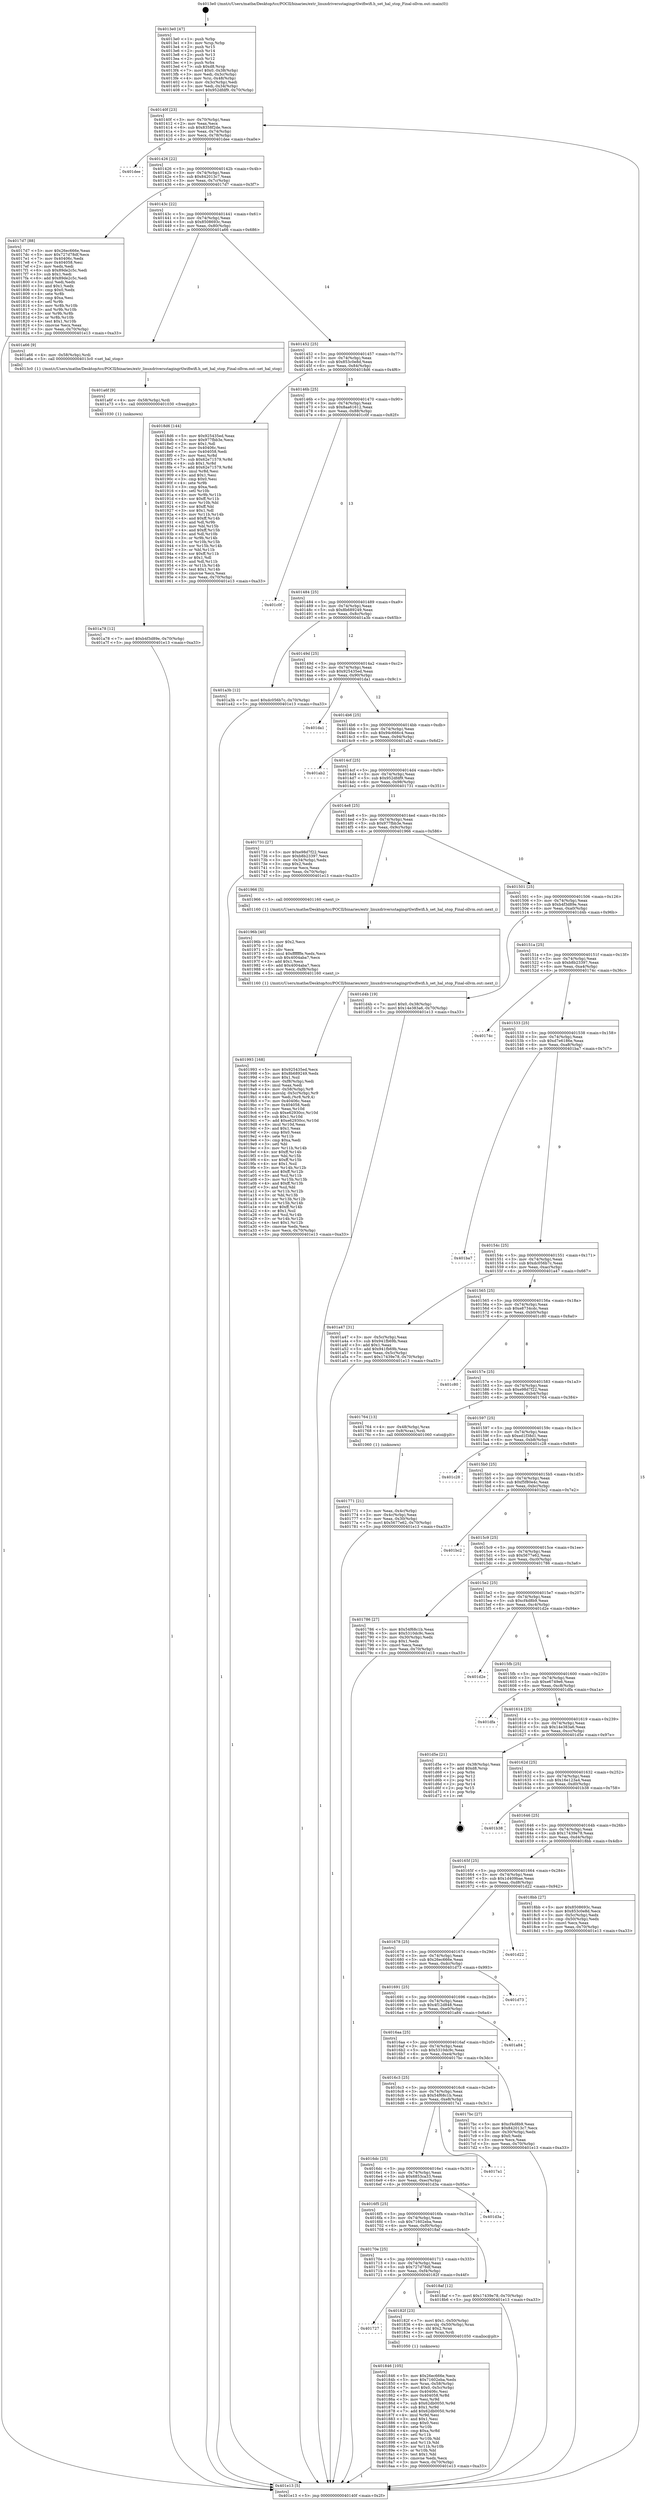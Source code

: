 digraph "0x4013e0" {
  label = "0x4013e0 (/mnt/c/Users/mathe/Desktop/tcc/POCII/binaries/extr_linuxdriversstagingrtlwifiwifi.h_set_hal_stop_Final-ollvm.out::main(0))"
  labelloc = "t"
  node[shape=record]

  Entry [label="",width=0.3,height=0.3,shape=circle,fillcolor=black,style=filled]
  "0x40140f" [label="{
     0x40140f [23]\l
     | [instrs]\l
     &nbsp;&nbsp;0x40140f \<+3\>: mov -0x70(%rbp),%eax\l
     &nbsp;&nbsp;0x401412 \<+2\>: mov %eax,%ecx\l
     &nbsp;&nbsp;0x401414 \<+6\>: sub $0x8358f2de,%ecx\l
     &nbsp;&nbsp;0x40141a \<+3\>: mov %eax,-0x74(%rbp)\l
     &nbsp;&nbsp;0x40141d \<+3\>: mov %ecx,-0x78(%rbp)\l
     &nbsp;&nbsp;0x401420 \<+6\>: je 0000000000401dee \<main+0xa0e\>\l
  }"]
  "0x401dee" [label="{
     0x401dee\l
  }", style=dashed]
  "0x401426" [label="{
     0x401426 [22]\l
     | [instrs]\l
     &nbsp;&nbsp;0x401426 \<+5\>: jmp 000000000040142b \<main+0x4b\>\l
     &nbsp;&nbsp;0x40142b \<+3\>: mov -0x74(%rbp),%eax\l
     &nbsp;&nbsp;0x40142e \<+5\>: sub $0x842013c7,%eax\l
     &nbsp;&nbsp;0x401433 \<+3\>: mov %eax,-0x7c(%rbp)\l
     &nbsp;&nbsp;0x401436 \<+6\>: je 00000000004017d7 \<main+0x3f7\>\l
  }"]
  Exit [label="",width=0.3,height=0.3,shape=circle,fillcolor=black,style=filled,peripheries=2]
  "0x4017d7" [label="{
     0x4017d7 [88]\l
     | [instrs]\l
     &nbsp;&nbsp;0x4017d7 \<+5\>: mov $0x26ec666e,%eax\l
     &nbsp;&nbsp;0x4017dc \<+5\>: mov $0x727d78df,%ecx\l
     &nbsp;&nbsp;0x4017e1 \<+7\>: mov 0x40406c,%edx\l
     &nbsp;&nbsp;0x4017e8 \<+7\>: mov 0x404058,%esi\l
     &nbsp;&nbsp;0x4017ef \<+2\>: mov %edx,%edi\l
     &nbsp;&nbsp;0x4017f1 \<+6\>: sub $0x89de2c5c,%edi\l
     &nbsp;&nbsp;0x4017f7 \<+3\>: sub $0x1,%edi\l
     &nbsp;&nbsp;0x4017fa \<+6\>: add $0x89de2c5c,%edi\l
     &nbsp;&nbsp;0x401800 \<+3\>: imul %edi,%edx\l
     &nbsp;&nbsp;0x401803 \<+3\>: and $0x1,%edx\l
     &nbsp;&nbsp;0x401806 \<+3\>: cmp $0x0,%edx\l
     &nbsp;&nbsp;0x401809 \<+4\>: sete %r8b\l
     &nbsp;&nbsp;0x40180d \<+3\>: cmp $0xa,%esi\l
     &nbsp;&nbsp;0x401810 \<+4\>: setl %r9b\l
     &nbsp;&nbsp;0x401814 \<+3\>: mov %r8b,%r10b\l
     &nbsp;&nbsp;0x401817 \<+3\>: and %r9b,%r10b\l
     &nbsp;&nbsp;0x40181a \<+3\>: xor %r9b,%r8b\l
     &nbsp;&nbsp;0x40181d \<+3\>: or %r8b,%r10b\l
     &nbsp;&nbsp;0x401820 \<+4\>: test $0x1,%r10b\l
     &nbsp;&nbsp;0x401824 \<+3\>: cmovne %ecx,%eax\l
     &nbsp;&nbsp;0x401827 \<+3\>: mov %eax,-0x70(%rbp)\l
     &nbsp;&nbsp;0x40182a \<+5\>: jmp 0000000000401e13 \<main+0xa33\>\l
  }"]
  "0x40143c" [label="{
     0x40143c [22]\l
     | [instrs]\l
     &nbsp;&nbsp;0x40143c \<+5\>: jmp 0000000000401441 \<main+0x61\>\l
     &nbsp;&nbsp;0x401441 \<+3\>: mov -0x74(%rbp),%eax\l
     &nbsp;&nbsp;0x401444 \<+5\>: sub $0x8508693c,%eax\l
     &nbsp;&nbsp;0x401449 \<+3\>: mov %eax,-0x80(%rbp)\l
     &nbsp;&nbsp;0x40144c \<+6\>: je 0000000000401a66 \<main+0x686\>\l
  }"]
  "0x401a78" [label="{
     0x401a78 [12]\l
     | [instrs]\l
     &nbsp;&nbsp;0x401a78 \<+7\>: movl $0xb4f3d89e,-0x70(%rbp)\l
     &nbsp;&nbsp;0x401a7f \<+5\>: jmp 0000000000401e13 \<main+0xa33\>\l
  }"]
  "0x401a66" [label="{
     0x401a66 [9]\l
     | [instrs]\l
     &nbsp;&nbsp;0x401a66 \<+4\>: mov -0x58(%rbp),%rdi\l
     &nbsp;&nbsp;0x401a6a \<+5\>: call 00000000004013c0 \<set_hal_stop\>\l
     | [calls]\l
     &nbsp;&nbsp;0x4013c0 \{1\} (/mnt/c/Users/mathe/Desktop/tcc/POCII/binaries/extr_linuxdriversstagingrtlwifiwifi.h_set_hal_stop_Final-ollvm.out::set_hal_stop)\l
  }"]
  "0x401452" [label="{
     0x401452 [25]\l
     | [instrs]\l
     &nbsp;&nbsp;0x401452 \<+5\>: jmp 0000000000401457 \<main+0x77\>\l
     &nbsp;&nbsp;0x401457 \<+3\>: mov -0x74(%rbp),%eax\l
     &nbsp;&nbsp;0x40145a \<+5\>: sub $0x853c0e8d,%eax\l
     &nbsp;&nbsp;0x40145f \<+6\>: mov %eax,-0x84(%rbp)\l
     &nbsp;&nbsp;0x401465 \<+6\>: je 00000000004018d6 \<main+0x4f6\>\l
  }"]
  "0x401a6f" [label="{
     0x401a6f [9]\l
     | [instrs]\l
     &nbsp;&nbsp;0x401a6f \<+4\>: mov -0x58(%rbp),%rdi\l
     &nbsp;&nbsp;0x401a73 \<+5\>: call 0000000000401030 \<free@plt\>\l
     | [calls]\l
     &nbsp;&nbsp;0x401030 \{1\} (unknown)\l
  }"]
  "0x4018d6" [label="{
     0x4018d6 [144]\l
     | [instrs]\l
     &nbsp;&nbsp;0x4018d6 \<+5\>: mov $0x925435ed,%eax\l
     &nbsp;&nbsp;0x4018db \<+5\>: mov $0x977fbb3e,%ecx\l
     &nbsp;&nbsp;0x4018e0 \<+2\>: mov $0x1,%dl\l
     &nbsp;&nbsp;0x4018e2 \<+7\>: mov 0x40406c,%esi\l
     &nbsp;&nbsp;0x4018e9 \<+7\>: mov 0x404058,%edi\l
     &nbsp;&nbsp;0x4018f0 \<+3\>: mov %esi,%r8d\l
     &nbsp;&nbsp;0x4018f3 \<+7\>: sub $0x62e71579,%r8d\l
     &nbsp;&nbsp;0x4018fa \<+4\>: sub $0x1,%r8d\l
     &nbsp;&nbsp;0x4018fe \<+7\>: add $0x62e71579,%r8d\l
     &nbsp;&nbsp;0x401905 \<+4\>: imul %r8d,%esi\l
     &nbsp;&nbsp;0x401909 \<+3\>: and $0x1,%esi\l
     &nbsp;&nbsp;0x40190c \<+3\>: cmp $0x0,%esi\l
     &nbsp;&nbsp;0x40190f \<+4\>: sete %r9b\l
     &nbsp;&nbsp;0x401913 \<+3\>: cmp $0xa,%edi\l
     &nbsp;&nbsp;0x401916 \<+4\>: setl %r10b\l
     &nbsp;&nbsp;0x40191a \<+3\>: mov %r9b,%r11b\l
     &nbsp;&nbsp;0x40191d \<+4\>: xor $0xff,%r11b\l
     &nbsp;&nbsp;0x401921 \<+3\>: mov %r10b,%bl\l
     &nbsp;&nbsp;0x401924 \<+3\>: xor $0xff,%bl\l
     &nbsp;&nbsp;0x401927 \<+3\>: xor $0x1,%dl\l
     &nbsp;&nbsp;0x40192a \<+3\>: mov %r11b,%r14b\l
     &nbsp;&nbsp;0x40192d \<+4\>: and $0xff,%r14b\l
     &nbsp;&nbsp;0x401931 \<+3\>: and %dl,%r9b\l
     &nbsp;&nbsp;0x401934 \<+3\>: mov %bl,%r15b\l
     &nbsp;&nbsp;0x401937 \<+4\>: and $0xff,%r15b\l
     &nbsp;&nbsp;0x40193b \<+3\>: and %dl,%r10b\l
     &nbsp;&nbsp;0x40193e \<+3\>: or %r9b,%r14b\l
     &nbsp;&nbsp;0x401941 \<+3\>: or %r10b,%r15b\l
     &nbsp;&nbsp;0x401944 \<+3\>: xor %r15b,%r14b\l
     &nbsp;&nbsp;0x401947 \<+3\>: or %bl,%r11b\l
     &nbsp;&nbsp;0x40194a \<+4\>: xor $0xff,%r11b\l
     &nbsp;&nbsp;0x40194e \<+3\>: or $0x1,%dl\l
     &nbsp;&nbsp;0x401951 \<+3\>: and %dl,%r11b\l
     &nbsp;&nbsp;0x401954 \<+3\>: or %r11b,%r14b\l
     &nbsp;&nbsp;0x401957 \<+4\>: test $0x1,%r14b\l
     &nbsp;&nbsp;0x40195b \<+3\>: cmovne %ecx,%eax\l
     &nbsp;&nbsp;0x40195e \<+3\>: mov %eax,-0x70(%rbp)\l
     &nbsp;&nbsp;0x401961 \<+5\>: jmp 0000000000401e13 \<main+0xa33\>\l
  }"]
  "0x40146b" [label="{
     0x40146b [25]\l
     | [instrs]\l
     &nbsp;&nbsp;0x40146b \<+5\>: jmp 0000000000401470 \<main+0x90\>\l
     &nbsp;&nbsp;0x401470 \<+3\>: mov -0x74(%rbp),%eax\l
     &nbsp;&nbsp;0x401473 \<+5\>: sub $0x8aa61612,%eax\l
     &nbsp;&nbsp;0x401478 \<+6\>: mov %eax,-0x88(%rbp)\l
     &nbsp;&nbsp;0x40147e \<+6\>: je 0000000000401c0f \<main+0x82f\>\l
  }"]
  "0x401993" [label="{
     0x401993 [168]\l
     | [instrs]\l
     &nbsp;&nbsp;0x401993 \<+5\>: mov $0x925435ed,%ecx\l
     &nbsp;&nbsp;0x401998 \<+5\>: mov $0x8b689249,%edx\l
     &nbsp;&nbsp;0x40199d \<+3\>: mov $0x1,%sil\l
     &nbsp;&nbsp;0x4019a0 \<+6\>: mov -0xf8(%rbp),%edi\l
     &nbsp;&nbsp;0x4019a6 \<+3\>: imul %eax,%edi\l
     &nbsp;&nbsp;0x4019a9 \<+4\>: mov -0x58(%rbp),%r8\l
     &nbsp;&nbsp;0x4019ad \<+4\>: movslq -0x5c(%rbp),%r9\l
     &nbsp;&nbsp;0x4019b1 \<+4\>: mov %edi,(%r8,%r9,4)\l
     &nbsp;&nbsp;0x4019b5 \<+7\>: mov 0x40406c,%eax\l
     &nbsp;&nbsp;0x4019bc \<+7\>: mov 0x404058,%edi\l
     &nbsp;&nbsp;0x4019c3 \<+3\>: mov %eax,%r10d\l
     &nbsp;&nbsp;0x4019c6 \<+7\>: sub $0xe62930cc,%r10d\l
     &nbsp;&nbsp;0x4019cd \<+4\>: sub $0x1,%r10d\l
     &nbsp;&nbsp;0x4019d1 \<+7\>: add $0xe62930cc,%r10d\l
     &nbsp;&nbsp;0x4019d8 \<+4\>: imul %r10d,%eax\l
     &nbsp;&nbsp;0x4019dc \<+3\>: and $0x1,%eax\l
     &nbsp;&nbsp;0x4019df \<+3\>: cmp $0x0,%eax\l
     &nbsp;&nbsp;0x4019e2 \<+4\>: sete %r11b\l
     &nbsp;&nbsp;0x4019e6 \<+3\>: cmp $0xa,%edi\l
     &nbsp;&nbsp;0x4019e9 \<+3\>: setl %bl\l
     &nbsp;&nbsp;0x4019ec \<+3\>: mov %r11b,%r14b\l
     &nbsp;&nbsp;0x4019ef \<+4\>: xor $0xff,%r14b\l
     &nbsp;&nbsp;0x4019f3 \<+3\>: mov %bl,%r15b\l
     &nbsp;&nbsp;0x4019f6 \<+4\>: xor $0xff,%r15b\l
     &nbsp;&nbsp;0x4019fa \<+4\>: xor $0x1,%sil\l
     &nbsp;&nbsp;0x4019fe \<+3\>: mov %r14b,%r12b\l
     &nbsp;&nbsp;0x401a01 \<+4\>: and $0xff,%r12b\l
     &nbsp;&nbsp;0x401a05 \<+3\>: and %sil,%r11b\l
     &nbsp;&nbsp;0x401a08 \<+3\>: mov %r15b,%r13b\l
     &nbsp;&nbsp;0x401a0b \<+4\>: and $0xff,%r13b\l
     &nbsp;&nbsp;0x401a0f \<+3\>: and %sil,%bl\l
     &nbsp;&nbsp;0x401a12 \<+3\>: or %r11b,%r12b\l
     &nbsp;&nbsp;0x401a15 \<+3\>: or %bl,%r13b\l
     &nbsp;&nbsp;0x401a18 \<+3\>: xor %r13b,%r12b\l
     &nbsp;&nbsp;0x401a1b \<+3\>: or %r15b,%r14b\l
     &nbsp;&nbsp;0x401a1e \<+4\>: xor $0xff,%r14b\l
     &nbsp;&nbsp;0x401a22 \<+4\>: or $0x1,%sil\l
     &nbsp;&nbsp;0x401a26 \<+3\>: and %sil,%r14b\l
     &nbsp;&nbsp;0x401a29 \<+3\>: or %r14b,%r12b\l
     &nbsp;&nbsp;0x401a2c \<+4\>: test $0x1,%r12b\l
     &nbsp;&nbsp;0x401a30 \<+3\>: cmovne %edx,%ecx\l
     &nbsp;&nbsp;0x401a33 \<+3\>: mov %ecx,-0x70(%rbp)\l
     &nbsp;&nbsp;0x401a36 \<+5\>: jmp 0000000000401e13 \<main+0xa33\>\l
  }"]
  "0x401c0f" [label="{
     0x401c0f\l
  }", style=dashed]
  "0x401484" [label="{
     0x401484 [25]\l
     | [instrs]\l
     &nbsp;&nbsp;0x401484 \<+5\>: jmp 0000000000401489 \<main+0xa9\>\l
     &nbsp;&nbsp;0x401489 \<+3\>: mov -0x74(%rbp),%eax\l
     &nbsp;&nbsp;0x40148c \<+5\>: sub $0x8b689249,%eax\l
     &nbsp;&nbsp;0x401491 \<+6\>: mov %eax,-0x8c(%rbp)\l
     &nbsp;&nbsp;0x401497 \<+6\>: je 0000000000401a3b \<main+0x65b\>\l
  }"]
  "0x40196b" [label="{
     0x40196b [40]\l
     | [instrs]\l
     &nbsp;&nbsp;0x40196b \<+5\>: mov $0x2,%ecx\l
     &nbsp;&nbsp;0x401970 \<+1\>: cltd\l
     &nbsp;&nbsp;0x401971 \<+2\>: idiv %ecx\l
     &nbsp;&nbsp;0x401973 \<+6\>: imul $0xfffffffe,%edx,%ecx\l
     &nbsp;&nbsp;0x401979 \<+6\>: sub $0x4004aba7,%ecx\l
     &nbsp;&nbsp;0x40197f \<+3\>: add $0x1,%ecx\l
     &nbsp;&nbsp;0x401982 \<+6\>: add $0x4004aba7,%ecx\l
     &nbsp;&nbsp;0x401988 \<+6\>: mov %ecx,-0xf8(%rbp)\l
     &nbsp;&nbsp;0x40198e \<+5\>: call 0000000000401160 \<next_i\>\l
     | [calls]\l
     &nbsp;&nbsp;0x401160 \{1\} (/mnt/c/Users/mathe/Desktop/tcc/POCII/binaries/extr_linuxdriversstagingrtlwifiwifi.h_set_hal_stop_Final-ollvm.out::next_i)\l
  }"]
  "0x401a3b" [label="{
     0x401a3b [12]\l
     | [instrs]\l
     &nbsp;&nbsp;0x401a3b \<+7\>: movl $0xdc056b7c,-0x70(%rbp)\l
     &nbsp;&nbsp;0x401a42 \<+5\>: jmp 0000000000401e13 \<main+0xa33\>\l
  }"]
  "0x40149d" [label="{
     0x40149d [25]\l
     | [instrs]\l
     &nbsp;&nbsp;0x40149d \<+5\>: jmp 00000000004014a2 \<main+0xc2\>\l
     &nbsp;&nbsp;0x4014a2 \<+3\>: mov -0x74(%rbp),%eax\l
     &nbsp;&nbsp;0x4014a5 \<+5\>: sub $0x925435ed,%eax\l
     &nbsp;&nbsp;0x4014aa \<+6\>: mov %eax,-0x90(%rbp)\l
     &nbsp;&nbsp;0x4014b0 \<+6\>: je 0000000000401da1 \<main+0x9c1\>\l
  }"]
  "0x401846" [label="{
     0x401846 [105]\l
     | [instrs]\l
     &nbsp;&nbsp;0x401846 \<+5\>: mov $0x26ec666e,%ecx\l
     &nbsp;&nbsp;0x40184b \<+5\>: mov $0x71602eba,%edx\l
     &nbsp;&nbsp;0x401850 \<+4\>: mov %rax,-0x58(%rbp)\l
     &nbsp;&nbsp;0x401854 \<+7\>: movl $0x0,-0x5c(%rbp)\l
     &nbsp;&nbsp;0x40185b \<+7\>: mov 0x40406c,%esi\l
     &nbsp;&nbsp;0x401862 \<+8\>: mov 0x404058,%r8d\l
     &nbsp;&nbsp;0x40186a \<+3\>: mov %esi,%r9d\l
     &nbsp;&nbsp;0x40186d \<+7\>: sub $0x62db0050,%r9d\l
     &nbsp;&nbsp;0x401874 \<+4\>: sub $0x1,%r9d\l
     &nbsp;&nbsp;0x401878 \<+7\>: add $0x62db0050,%r9d\l
     &nbsp;&nbsp;0x40187f \<+4\>: imul %r9d,%esi\l
     &nbsp;&nbsp;0x401883 \<+3\>: and $0x1,%esi\l
     &nbsp;&nbsp;0x401886 \<+3\>: cmp $0x0,%esi\l
     &nbsp;&nbsp;0x401889 \<+4\>: sete %r10b\l
     &nbsp;&nbsp;0x40188d \<+4\>: cmp $0xa,%r8d\l
     &nbsp;&nbsp;0x401891 \<+4\>: setl %r11b\l
     &nbsp;&nbsp;0x401895 \<+3\>: mov %r10b,%bl\l
     &nbsp;&nbsp;0x401898 \<+3\>: and %r11b,%bl\l
     &nbsp;&nbsp;0x40189b \<+3\>: xor %r11b,%r10b\l
     &nbsp;&nbsp;0x40189e \<+3\>: or %r10b,%bl\l
     &nbsp;&nbsp;0x4018a1 \<+3\>: test $0x1,%bl\l
     &nbsp;&nbsp;0x4018a4 \<+3\>: cmovne %edx,%ecx\l
     &nbsp;&nbsp;0x4018a7 \<+3\>: mov %ecx,-0x70(%rbp)\l
     &nbsp;&nbsp;0x4018aa \<+5\>: jmp 0000000000401e13 \<main+0xa33\>\l
  }"]
  "0x401da1" [label="{
     0x401da1\l
  }", style=dashed]
  "0x4014b6" [label="{
     0x4014b6 [25]\l
     | [instrs]\l
     &nbsp;&nbsp;0x4014b6 \<+5\>: jmp 00000000004014bb \<main+0xdb\>\l
     &nbsp;&nbsp;0x4014bb \<+3\>: mov -0x74(%rbp),%eax\l
     &nbsp;&nbsp;0x4014be \<+5\>: sub $0x94c666c4,%eax\l
     &nbsp;&nbsp;0x4014c3 \<+6\>: mov %eax,-0x94(%rbp)\l
     &nbsp;&nbsp;0x4014c9 \<+6\>: je 0000000000401ab2 \<main+0x6d2\>\l
  }"]
  "0x401727" [label="{
     0x401727\l
  }", style=dashed]
  "0x401ab2" [label="{
     0x401ab2\l
  }", style=dashed]
  "0x4014cf" [label="{
     0x4014cf [25]\l
     | [instrs]\l
     &nbsp;&nbsp;0x4014cf \<+5\>: jmp 00000000004014d4 \<main+0xf4\>\l
     &nbsp;&nbsp;0x4014d4 \<+3\>: mov -0x74(%rbp),%eax\l
     &nbsp;&nbsp;0x4014d7 \<+5\>: sub $0x952dfdf9,%eax\l
     &nbsp;&nbsp;0x4014dc \<+6\>: mov %eax,-0x98(%rbp)\l
     &nbsp;&nbsp;0x4014e2 \<+6\>: je 0000000000401731 \<main+0x351\>\l
  }"]
  "0x40182f" [label="{
     0x40182f [23]\l
     | [instrs]\l
     &nbsp;&nbsp;0x40182f \<+7\>: movl $0x1,-0x50(%rbp)\l
     &nbsp;&nbsp;0x401836 \<+4\>: movslq -0x50(%rbp),%rax\l
     &nbsp;&nbsp;0x40183a \<+4\>: shl $0x2,%rax\l
     &nbsp;&nbsp;0x40183e \<+3\>: mov %rax,%rdi\l
     &nbsp;&nbsp;0x401841 \<+5\>: call 0000000000401050 \<malloc@plt\>\l
     | [calls]\l
     &nbsp;&nbsp;0x401050 \{1\} (unknown)\l
  }"]
  "0x401731" [label="{
     0x401731 [27]\l
     | [instrs]\l
     &nbsp;&nbsp;0x401731 \<+5\>: mov $0xe98d7f22,%eax\l
     &nbsp;&nbsp;0x401736 \<+5\>: mov $0xb8b23397,%ecx\l
     &nbsp;&nbsp;0x40173b \<+3\>: mov -0x34(%rbp),%edx\l
     &nbsp;&nbsp;0x40173e \<+3\>: cmp $0x2,%edx\l
     &nbsp;&nbsp;0x401741 \<+3\>: cmovne %ecx,%eax\l
     &nbsp;&nbsp;0x401744 \<+3\>: mov %eax,-0x70(%rbp)\l
     &nbsp;&nbsp;0x401747 \<+5\>: jmp 0000000000401e13 \<main+0xa33\>\l
  }"]
  "0x4014e8" [label="{
     0x4014e8 [25]\l
     | [instrs]\l
     &nbsp;&nbsp;0x4014e8 \<+5\>: jmp 00000000004014ed \<main+0x10d\>\l
     &nbsp;&nbsp;0x4014ed \<+3\>: mov -0x74(%rbp),%eax\l
     &nbsp;&nbsp;0x4014f0 \<+5\>: sub $0x977fbb3e,%eax\l
     &nbsp;&nbsp;0x4014f5 \<+6\>: mov %eax,-0x9c(%rbp)\l
     &nbsp;&nbsp;0x4014fb \<+6\>: je 0000000000401966 \<main+0x586\>\l
  }"]
  "0x401e13" [label="{
     0x401e13 [5]\l
     | [instrs]\l
     &nbsp;&nbsp;0x401e13 \<+5\>: jmp 000000000040140f \<main+0x2f\>\l
  }"]
  "0x4013e0" [label="{
     0x4013e0 [47]\l
     | [instrs]\l
     &nbsp;&nbsp;0x4013e0 \<+1\>: push %rbp\l
     &nbsp;&nbsp;0x4013e1 \<+3\>: mov %rsp,%rbp\l
     &nbsp;&nbsp;0x4013e4 \<+2\>: push %r15\l
     &nbsp;&nbsp;0x4013e6 \<+2\>: push %r14\l
     &nbsp;&nbsp;0x4013e8 \<+2\>: push %r13\l
     &nbsp;&nbsp;0x4013ea \<+2\>: push %r12\l
     &nbsp;&nbsp;0x4013ec \<+1\>: push %rbx\l
     &nbsp;&nbsp;0x4013ed \<+7\>: sub $0xd8,%rsp\l
     &nbsp;&nbsp;0x4013f4 \<+7\>: movl $0x0,-0x38(%rbp)\l
     &nbsp;&nbsp;0x4013fb \<+3\>: mov %edi,-0x3c(%rbp)\l
     &nbsp;&nbsp;0x4013fe \<+4\>: mov %rsi,-0x48(%rbp)\l
     &nbsp;&nbsp;0x401402 \<+3\>: mov -0x3c(%rbp),%edi\l
     &nbsp;&nbsp;0x401405 \<+3\>: mov %edi,-0x34(%rbp)\l
     &nbsp;&nbsp;0x401408 \<+7\>: movl $0x952dfdf9,-0x70(%rbp)\l
  }"]
  "0x40170e" [label="{
     0x40170e [25]\l
     | [instrs]\l
     &nbsp;&nbsp;0x40170e \<+5\>: jmp 0000000000401713 \<main+0x333\>\l
     &nbsp;&nbsp;0x401713 \<+3\>: mov -0x74(%rbp),%eax\l
     &nbsp;&nbsp;0x401716 \<+5\>: sub $0x727d78df,%eax\l
     &nbsp;&nbsp;0x40171b \<+6\>: mov %eax,-0xf4(%rbp)\l
     &nbsp;&nbsp;0x401721 \<+6\>: je 000000000040182f \<main+0x44f\>\l
  }"]
  "0x401966" [label="{
     0x401966 [5]\l
     | [instrs]\l
     &nbsp;&nbsp;0x401966 \<+5\>: call 0000000000401160 \<next_i\>\l
     | [calls]\l
     &nbsp;&nbsp;0x401160 \{1\} (/mnt/c/Users/mathe/Desktop/tcc/POCII/binaries/extr_linuxdriversstagingrtlwifiwifi.h_set_hal_stop_Final-ollvm.out::next_i)\l
  }"]
  "0x401501" [label="{
     0x401501 [25]\l
     | [instrs]\l
     &nbsp;&nbsp;0x401501 \<+5\>: jmp 0000000000401506 \<main+0x126\>\l
     &nbsp;&nbsp;0x401506 \<+3\>: mov -0x74(%rbp),%eax\l
     &nbsp;&nbsp;0x401509 \<+5\>: sub $0xb4f3d89e,%eax\l
     &nbsp;&nbsp;0x40150e \<+6\>: mov %eax,-0xa0(%rbp)\l
     &nbsp;&nbsp;0x401514 \<+6\>: je 0000000000401d4b \<main+0x96b\>\l
  }"]
  "0x4018af" [label="{
     0x4018af [12]\l
     | [instrs]\l
     &nbsp;&nbsp;0x4018af \<+7\>: movl $0x17439e78,-0x70(%rbp)\l
     &nbsp;&nbsp;0x4018b6 \<+5\>: jmp 0000000000401e13 \<main+0xa33\>\l
  }"]
  "0x401d4b" [label="{
     0x401d4b [19]\l
     | [instrs]\l
     &nbsp;&nbsp;0x401d4b \<+7\>: movl $0x0,-0x38(%rbp)\l
     &nbsp;&nbsp;0x401d52 \<+7\>: movl $0x14e383a6,-0x70(%rbp)\l
     &nbsp;&nbsp;0x401d59 \<+5\>: jmp 0000000000401e13 \<main+0xa33\>\l
  }"]
  "0x40151a" [label="{
     0x40151a [25]\l
     | [instrs]\l
     &nbsp;&nbsp;0x40151a \<+5\>: jmp 000000000040151f \<main+0x13f\>\l
     &nbsp;&nbsp;0x40151f \<+3\>: mov -0x74(%rbp),%eax\l
     &nbsp;&nbsp;0x401522 \<+5\>: sub $0xb8b23397,%eax\l
     &nbsp;&nbsp;0x401527 \<+6\>: mov %eax,-0xa4(%rbp)\l
     &nbsp;&nbsp;0x40152d \<+6\>: je 000000000040174c \<main+0x36c\>\l
  }"]
  "0x4016f5" [label="{
     0x4016f5 [25]\l
     | [instrs]\l
     &nbsp;&nbsp;0x4016f5 \<+5\>: jmp 00000000004016fa \<main+0x31a\>\l
     &nbsp;&nbsp;0x4016fa \<+3\>: mov -0x74(%rbp),%eax\l
     &nbsp;&nbsp;0x4016fd \<+5\>: sub $0x71602eba,%eax\l
     &nbsp;&nbsp;0x401702 \<+6\>: mov %eax,-0xf0(%rbp)\l
     &nbsp;&nbsp;0x401708 \<+6\>: je 00000000004018af \<main+0x4cf\>\l
  }"]
  "0x40174c" [label="{
     0x40174c\l
  }", style=dashed]
  "0x401533" [label="{
     0x401533 [25]\l
     | [instrs]\l
     &nbsp;&nbsp;0x401533 \<+5\>: jmp 0000000000401538 \<main+0x158\>\l
     &nbsp;&nbsp;0x401538 \<+3\>: mov -0x74(%rbp),%eax\l
     &nbsp;&nbsp;0x40153b \<+5\>: sub $0xd7e6186e,%eax\l
     &nbsp;&nbsp;0x401540 \<+6\>: mov %eax,-0xa8(%rbp)\l
     &nbsp;&nbsp;0x401546 \<+6\>: je 0000000000401ba7 \<main+0x7c7\>\l
  }"]
  "0x401d3a" [label="{
     0x401d3a\l
  }", style=dashed]
  "0x401ba7" [label="{
     0x401ba7\l
  }", style=dashed]
  "0x40154c" [label="{
     0x40154c [25]\l
     | [instrs]\l
     &nbsp;&nbsp;0x40154c \<+5\>: jmp 0000000000401551 \<main+0x171\>\l
     &nbsp;&nbsp;0x401551 \<+3\>: mov -0x74(%rbp),%eax\l
     &nbsp;&nbsp;0x401554 \<+5\>: sub $0xdc056b7c,%eax\l
     &nbsp;&nbsp;0x401559 \<+6\>: mov %eax,-0xac(%rbp)\l
     &nbsp;&nbsp;0x40155f \<+6\>: je 0000000000401a47 \<main+0x667\>\l
  }"]
  "0x4016dc" [label="{
     0x4016dc [25]\l
     | [instrs]\l
     &nbsp;&nbsp;0x4016dc \<+5\>: jmp 00000000004016e1 \<main+0x301\>\l
     &nbsp;&nbsp;0x4016e1 \<+3\>: mov -0x74(%rbp),%eax\l
     &nbsp;&nbsp;0x4016e4 \<+5\>: sub $0x6853ca33,%eax\l
     &nbsp;&nbsp;0x4016e9 \<+6\>: mov %eax,-0xec(%rbp)\l
     &nbsp;&nbsp;0x4016ef \<+6\>: je 0000000000401d3a \<main+0x95a\>\l
  }"]
  "0x401a47" [label="{
     0x401a47 [31]\l
     | [instrs]\l
     &nbsp;&nbsp;0x401a47 \<+3\>: mov -0x5c(%rbp),%eax\l
     &nbsp;&nbsp;0x401a4a \<+5\>: sub $0x941fb69b,%eax\l
     &nbsp;&nbsp;0x401a4f \<+3\>: add $0x1,%eax\l
     &nbsp;&nbsp;0x401a52 \<+5\>: add $0x941fb69b,%eax\l
     &nbsp;&nbsp;0x401a57 \<+3\>: mov %eax,-0x5c(%rbp)\l
     &nbsp;&nbsp;0x401a5a \<+7\>: movl $0x17439e78,-0x70(%rbp)\l
     &nbsp;&nbsp;0x401a61 \<+5\>: jmp 0000000000401e13 \<main+0xa33\>\l
  }"]
  "0x401565" [label="{
     0x401565 [25]\l
     | [instrs]\l
     &nbsp;&nbsp;0x401565 \<+5\>: jmp 000000000040156a \<main+0x18a\>\l
     &nbsp;&nbsp;0x40156a \<+3\>: mov -0x74(%rbp),%eax\l
     &nbsp;&nbsp;0x40156d \<+5\>: sub $0xe8734cdc,%eax\l
     &nbsp;&nbsp;0x401572 \<+6\>: mov %eax,-0xb0(%rbp)\l
     &nbsp;&nbsp;0x401578 \<+6\>: je 0000000000401c80 \<main+0x8a0\>\l
  }"]
  "0x4017a1" [label="{
     0x4017a1\l
  }", style=dashed]
  "0x401c80" [label="{
     0x401c80\l
  }", style=dashed]
  "0x40157e" [label="{
     0x40157e [25]\l
     | [instrs]\l
     &nbsp;&nbsp;0x40157e \<+5\>: jmp 0000000000401583 \<main+0x1a3\>\l
     &nbsp;&nbsp;0x401583 \<+3\>: mov -0x74(%rbp),%eax\l
     &nbsp;&nbsp;0x401586 \<+5\>: sub $0xe98d7f22,%eax\l
     &nbsp;&nbsp;0x40158b \<+6\>: mov %eax,-0xb4(%rbp)\l
     &nbsp;&nbsp;0x401591 \<+6\>: je 0000000000401764 \<main+0x384\>\l
  }"]
  "0x4016c3" [label="{
     0x4016c3 [25]\l
     | [instrs]\l
     &nbsp;&nbsp;0x4016c3 \<+5\>: jmp 00000000004016c8 \<main+0x2e8\>\l
     &nbsp;&nbsp;0x4016c8 \<+3\>: mov -0x74(%rbp),%eax\l
     &nbsp;&nbsp;0x4016cb \<+5\>: sub $0x54f68c1b,%eax\l
     &nbsp;&nbsp;0x4016d0 \<+6\>: mov %eax,-0xe8(%rbp)\l
     &nbsp;&nbsp;0x4016d6 \<+6\>: je 00000000004017a1 \<main+0x3c1\>\l
  }"]
  "0x401764" [label="{
     0x401764 [13]\l
     | [instrs]\l
     &nbsp;&nbsp;0x401764 \<+4\>: mov -0x48(%rbp),%rax\l
     &nbsp;&nbsp;0x401768 \<+4\>: mov 0x8(%rax),%rdi\l
     &nbsp;&nbsp;0x40176c \<+5\>: call 0000000000401060 \<atoi@plt\>\l
     | [calls]\l
     &nbsp;&nbsp;0x401060 \{1\} (unknown)\l
  }"]
  "0x401597" [label="{
     0x401597 [25]\l
     | [instrs]\l
     &nbsp;&nbsp;0x401597 \<+5\>: jmp 000000000040159c \<main+0x1bc\>\l
     &nbsp;&nbsp;0x40159c \<+3\>: mov -0x74(%rbp),%eax\l
     &nbsp;&nbsp;0x40159f \<+5\>: sub $0xed1f38d1,%eax\l
     &nbsp;&nbsp;0x4015a4 \<+6\>: mov %eax,-0xb8(%rbp)\l
     &nbsp;&nbsp;0x4015aa \<+6\>: je 0000000000401c28 \<main+0x848\>\l
  }"]
  "0x401771" [label="{
     0x401771 [21]\l
     | [instrs]\l
     &nbsp;&nbsp;0x401771 \<+3\>: mov %eax,-0x4c(%rbp)\l
     &nbsp;&nbsp;0x401774 \<+3\>: mov -0x4c(%rbp),%eax\l
     &nbsp;&nbsp;0x401777 \<+3\>: mov %eax,-0x30(%rbp)\l
     &nbsp;&nbsp;0x40177a \<+7\>: movl $0x5677e62,-0x70(%rbp)\l
     &nbsp;&nbsp;0x401781 \<+5\>: jmp 0000000000401e13 \<main+0xa33\>\l
  }"]
  "0x4017bc" [label="{
     0x4017bc [27]\l
     | [instrs]\l
     &nbsp;&nbsp;0x4017bc \<+5\>: mov $0xcf4d8b9,%eax\l
     &nbsp;&nbsp;0x4017c1 \<+5\>: mov $0x842013c7,%ecx\l
     &nbsp;&nbsp;0x4017c6 \<+3\>: mov -0x30(%rbp),%edx\l
     &nbsp;&nbsp;0x4017c9 \<+3\>: cmp $0x0,%edx\l
     &nbsp;&nbsp;0x4017cc \<+3\>: cmove %ecx,%eax\l
     &nbsp;&nbsp;0x4017cf \<+3\>: mov %eax,-0x70(%rbp)\l
     &nbsp;&nbsp;0x4017d2 \<+5\>: jmp 0000000000401e13 \<main+0xa33\>\l
  }"]
  "0x401c28" [label="{
     0x401c28\l
  }", style=dashed]
  "0x4015b0" [label="{
     0x4015b0 [25]\l
     | [instrs]\l
     &nbsp;&nbsp;0x4015b0 \<+5\>: jmp 00000000004015b5 \<main+0x1d5\>\l
     &nbsp;&nbsp;0x4015b5 \<+3\>: mov -0x74(%rbp),%eax\l
     &nbsp;&nbsp;0x4015b8 \<+5\>: sub $0xf5f80e4c,%eax\l
     &nbsp;&nbsp;0x4015bd \<+6\>: mov %eax,-0xbc(%rbp)\l
     &nbsp;&nbsp;0x4015c3 \<+6\>: je 0000000000401bc2 \<main+0x7e2\>\l
  }"]
  "0x4016aa" [label="{
     0x4016aa [25]\l
     | [instrs]\l
     &nbsp;&nbsp;0x4016aa \<+5\>: jmp 00000000004016af \<main+0x2cf\>\l
     &nbsp;&nbsp;0x4016af \<+3\>: mov -0x74(%rbp),%eax\l
     &nbsp;&nbsp;0x4016b2 \<+5\>: sub $0x5310dc9c,%eax\l
     &nbsp;&nbsp;0x4016b7 \<+6\>: mov %eax,-0xe4(%rbp)\l
     &nbsp;&nbsp;0x4016bd \<+6\>: je 00000000004017bc \<main+0x3dc\>\l
  }"]
  "0x401bc2" [label="{
     0x401bc2\l
  }", style=dashed]
  "0x4015c9" [label="{
     0x4015c9 [25]\l
     | [instrs]\l
     &nbsp;&nbsp;0x4015c9 \<+5\>: jmp 00000000004015ce \<main+0x1ee\>\l
     &nbsp;&nbsp;0x4015ce \<+3\>: mov -0x74(%rbp),%eax\l
     &nbsp;&nbsp;0x4015d1 \<+5\>: sub $0x5677e62,%eax\l
     &nbsp;&nbsp;0x4015d6 \<+6\>: mov %eax,-0xc0(%rbp)\l
     &nbsp;&nbsp;0x4015dc \<+6\>: je 0000000000401786 \<main+0x3a6\>\l
  }"]
  "0x401a84" [label="{
     0x401a84\l
  }", style=dashed]
  "0x401786" [label="{
     0x401786 [27]\l
     | [instrs]\l
     &nbsp;&nbsp;0x401786 \<+5\>: mov $0x54f68c1b,%eax\l
     &nbsp;&nbsp;0x40178b \<+5\>: mov $0x5310dc9c,%ecx\l
     &nbsp;&nbsp;0x401790 \<+3\>: mov -0x30(%rbp),%edx\l
     &nbsp;&nbsp;0x401793 \<+3\>: cmp $0x1,%edx\l
     &nbsp;&nbsp;0x401796 \<+3\>: cmovl %ecx,%eax\l
     &nbsp;&nbsp;0x401799 \<+3\>: mov %eax,-0x70(%rbp)\l
     &nbsp;&nbsp;0x40179c \<+5\>: jmp 0000000000401e13 \<main+0xa33\>\l
  }"]
  "0x4015e2" [label="{
     0x4015e2 [25]\l
     | [instrs]\l
     &nbsp;&nbsp;0x4015e2 \<+5\>: jmp 00000000004015e7 \<main+0x207\>\l
     &nbsp;&nbsp;0x4015e7 \<+3\>: mov -0x74(%rbp),%eax\l
     &nbsp;&nbsp;0x4015ea \<+5\>: sub $0xcf4d8b9,%eax\l
     &nbsp;&nbsp;0x4015ef \<+6\>: mov %eax,-0xc4(%rbp)\l
     &nbsp;&nbsp;0x4015f5 \<+6\>: je 0000000000401d2e \<main+0x94e\>\l
  }"]
  "0x401691" [label="{
     0x401691 [25]\l
     | [instrs]\l
     &nbsp;&nbsp;0x401691 \<+5\>: jmp 0000000000401696 \<main+0x2b6\>\l
     &nbsp;&nbsp;0x401696 \<+3\>: mov -0x74(%rbp),%eax\l
     &nbsp;&nbsp;0x401699 \<+5\>: sub $0x4f12d848,%eax\l
     &nbsp;&nbsp;0x40169e \<+6\>: mov %eax,-0xe0(%rbp)\l
     &nbsp;&nbsp;0x4016a4 \<+6\>: je 0000000000401a84 \<main+0x6a4\>\l
  }"]
  "0x401d2e" [label="{
     0x401d2e\l
  }", style=dashed]
  "0x4015fb" [label="{
     0x4015fb [25]\l
     | [instrs]\l
     &nbsp;&nbsp;0x4015fb \<+5\>: jmp 0000000000401600 \<main+0x220\>\l
     &nbsp;&nbsp;0x401600 \<+3\>: mov -0x74(%rbp),%eax\l
     &nbsp;&nbsp;0x401603 \<+5\>: sub $0xe6749e6,%eax\l
     &nbsp;&nbsp;0x401608 \<+6\>: mov %eax,-0xc8(%rbp)\l
     &nbsp;&nbsp;0x40160e \<+6\>: je 0000000000401dfa \<main+0xa1a\>\l
  }"]
  "0x401d73" [label="{
     0x401d73\l
  }", style=dashed]
  "0x401dfa" [label="{
     0x401dfa\l
  }", style=dashed]
  "0x401614" [label="{
     0x401614 [25]\l
     | [instrs]\l
     &nbsp;&nbsp;0x401614 \<+5\>: jmp 0000000000401619 \<main+0x239\>\l
     &nbsp;&nbsp;0x401619 \<+3\>: mov -0x74(%rbp),%eax\l
     &nbsp;&nbsp;0x40161c \<+5\>: sub $0x14e383a6,%eax\l
     &nbsp;&nbsp;0x401621 \<+6\>: mov %eax,-0xcc(%rbp)\l
     &nbsp;&nbsp;0x401627 \<+6\>: je 0000000000401d5e \<main+0x97e\>\l
  }"]
  "0x401678" [label="{
     0x401678 [25]\l
     | [instrs]\l
     &nbsp;&nbsp;0x401678 \<+5\>: jmp 000000000040167d \<main+0x29d\>\l
     &nbsp;&nbsp;0x40167d \<+3\>: mov -0x74(%rbp),%eax\l
     &nbsp;&nbsp;0x401680 \<+5\>: sub $0x26ec666e,%eax\l
     &nbsp;&nbsp;0x401685 \<+6\>: mov %eax,-0xdc(%rbp)\l
     &nbsp;&nbsp;0x40168b \<+6\>: je 0000000000401d73 \<main+0x993\>\l
  }"]
  "0x401d5e" [label="{
     0x401d5e [21]\l
     | [instrs]\l
     &nbsp;&nbsp;0x401d5e \<+3\>: mov -0x38(%rbp),%eax\l
     &nbsp;&nbsp;0x401d61 \<+7\>: add $0xd8,%rsp\l
     &nbsp;&nbsp;0x401d68 \<+1\>: pop %rbx\l
     &nbsp;&nbsp;0x401d69 \<+2\>: pop %r12\l
     &nbsp;&nbsp;0x401d6b \<+2\>: pop %r13\l
     &nbsp;&nbsp;0x401d6d \<+2\>: pop %r14\l
     &nbsp;&nbsp;0x401d6f \<+2\>: pop %r15\l
     &nbsp;&nbsp;0x401d71 \<+1\>: pop %rbp\l
     &nbsp;&nbsp;0x401d72 \<+1\>: ret\l
  }"]
  "0x40162d" [label="{
     0x40162d [25]\l
     | [instrs]\l
     &nbsp;&nbsp;0x40162d \<+5\>: jmp 0000000000401632 \<main+0x252\>\l
     &nbsp;&nbsp;0x401632 \<+3\>: mov -0x74(%rbp),%eax\l
     &nbsp;&nbsp;0x401635 \<+5\>: sub $0x16e123a4,%eax\l
     &nbsp;&nbsp;0x40163a \<+6\>: mov %eax,-0xd0(%rbp)\l
     &nbsp;&nbsp;0x401640 \<+6\>: je 0000000000401b38 \<main+0x758\>\l
  }"]
  "0x401d22" [label="{
     0x401d22\l
  }", style=dashed]
  "0x401b38" [label="{
     0x401b38\l
  }", style=dashed]
  "0x401646" [label="{
     0x401646 [25]\l
     | [instrs]\l
     &nbsp;&nbsp;0x401646 \<+5\>: jmp 000000000040164b \<main+0x26b\>\l
     &nbsp;&nbsp;0x40164b \<+3\>: mov -0x74(%rbp),%eax\l
     &nbsp;&nbsp;0x40164e \<+5\>: sub $0x17439e78,%eax\l
     &nbsp;&nbsp;0x401653 \<+6\>: mov %eax,-0xd4(%rbp)\l
     &nbsp;&nbsp;0x401659 \<+6\>: je 00000000004018bb \<main+0x4db\>\l
  }"]
  "0x40165f" [label="{
     0x40165f [25]\l
     | [instrs]\l
     &nbsp;&nbsp;0x40165f \<+5\>: jmp 0000000000401664 \<main+0x284\>\l
     &nbsp;&nbsp;0x401664 \<+3\>: mov -0x74(%rbp),%eax\l
     &nbsp;&nbsp;0x401667 \<+5\>: sub $0x1d409bae,%eax\l
     &nbsp;&nbsp;0x40166c \<+6\>: mov %eax,-0xd8(%rbp)\l
     &nbsp;&nbsp;0x401672 \<+6\>: je 0000000000401d22 \<main+0x942\>\l
  }"]
  "0x4018bb" [label="{
     0x4018bb [27]\l
     | [instrs]\l
     &nbsp;&nbsp;0x4018bb \<+5\>: mov $0x8508693c,%eax\l
     &nbsp;&nbsp;0x4018c0 \<+5\>: mov $0x853c0e8d,%ecx\l
     &nbsp;&nbsp;0x4018c5 \<+3\>: mov -0x5c(%rbp),%edx\l
     &nbsp;&nbsp;0x4018c8 \<+3\>: cmp -0x50(%rbp),%edx\l
     &nbsp;&nbsp;0x4018cb \<+3\>: cmovl %ecx,%eax\l
     &nbsp;&nbsp;0x4018ce \<+3\>: mov %eax,-0x70(%rbp)\l
     &nbsp;&nbsp;0x4018d1 \<+5\>: jmp 0000000000401e13 \<main+0xa33\>\l
  }"]
  Entry -> "0x4013e0" [label=" 1"]
  "0x40140f" -> "0x401dee" [label=" 0"]
  "0x40140f" -> "0x401426" [label=" 16"]
  "0x401d5e" -> Exit [label=" 1"]
  "0x401426" -> "0x4017d7" [label=" 1"]
  "0x401426" -> "0x40143c" [label=" 15"]
  "0x401d4b" -> "0x401e13" [label=" 1"]
  "0x40143c" -> "0x401a66" [label=" 1"]
  "0x40143c" -> "0x401452" [label=" 14"]
  "0x401a78" -> "0x401e13" [label=" 1"]
  "0x401452" -> "0x4018d6" [label=" 1"]
  "0x401452" -> "0x40146b" [label=" 13"]
  "0x401a6f" -> "0x401a78" [label=" 1"]
  "0x40146b" -> "0x401c0f" [label=" 0"]
  "0x40146b" -> "0x401484" [label=" 13"]
  "0x401a66" -> "0x401a6f" [label=" 1"]
  "0x401484" -> "0x401a3b" [label=" 1"]
  "0x401484" -> "0x40149d" [label=" 12"]
  "0x401a47" -> "0x401e13" [label=" 1"]
  "0x40149d" -> "0x401da1" [label=" 0"]
  "0x40149d" -> "0x4014b6" [label=" 12"]
  "0x401a3b" -> "0x401e13" [label=" 1"]
  "0x4014b6" -> "0x401ab2" [label=" 0"]
  "0x4014b6" -> "0x4014cf" [label=" 12"]
  "0x401993" -> "0x401e13" [label=" 1"]
  "0x4014cf" -> "0x401731" [label=" 1"]
  "0x4014cf" -> "0x4014e8" [label=" 11"]
  "0x401731" -> "0x401e13" [label=" 1"]
  "0x4013e0" -> "0x40140f" [label=" 1"]
  "0x401e13" -> "0x40140f" [label=" 15"]
  "0x40196b" -> "0x401993" [label=" 1"]
  "0x4014e8" -> "0x401966" [label=" 1"]
  "0x4014e8" -> "0x401501" [label=" 10"]
  "0x4018d6" -> "0x401e13" [label=" 1"]
  "0x401501" -> "0x401d4b" [label=" 1"]
  "0x401501" -> "0x40151a" [label=" 9"]
  "0x4018bb" -> "0x401e13" [label=" 2"]
  "0x40151a" -> "0x40174c" [label=" 0"]
  "0x40151a" -> "0x401533" [label=" 9"]
  "0x401846" -> "0x401e13" [label=" 1"]
  "0x401533" -> "0x401ba7" [label=" 0"]
  "0x401533" -> "0x40154c" [label=" 9"]
  "0x40182f" -> "0x401846" [label=" 1"]
  "0x40154c" -> "0x401a47" [label=" 1"]
  "0x40154c" -> "0x401565" [label=" 8"]
  "0x40170e" -> "0x40182f" [label=" 1"]
  "0x401565" -> "0x401c80" [label=" 0"]
  "0x401565" -> "0x40157e" [label=" 8"]
  "0x401966" -> "0x40196b" [label=" 1"]
  "0x40157e" -> "0x401764" [label=" 1"]
  "0x40157e" -> "0x401597" [label=" 7"]
  "0x401764" -> "0x401771" [label=" 1"]
  "0x401771" -> "0x401e13" [label=" 1"]
  "0x4016f5" -> "0x4018af" [label=" 1"]
  "0x401597" -> "0x401c28" [label=" 0"]
  "0x401597" -> "0x4015b0" [label=" 7"]
  "0x4018af" -> "0x401e13" [label=" 1"]
  "0x4015b0" -> "0x401bc2" [label=" 0"]
  "0x4015b0" -> "0x4015c9" [label=" 7"]
  "0x4016dc" -> "0x401d3a" [label=" 0"]
  "0x4015c9" -> "0x401786" [label=" 1"]
  "0x4015c9" -> "0x4015e2" [label=" 6"]
  "0x401786" -> "0x401e13" [label=" 1"]
  "0x40170e" -> "0x401727" [label=" 0"]
  "0x4015e2" -> "0x401d2e" [label=" 0"]
  "0x4015e2" -> "0x4015fb" [label=" 6"]
  "0x4016c3" -> "0x4017a1" [label=" 0"]
  "0x4015fb" -> "0x401dfa" [label=" 0"]
  "0x4015fb" -> "0x401614" [label=" 6"]
  "0x4016f5" -> "0x40170e" [label=" 1"]
  "0x401614" -> "0x401d5e" [label=" 1"]
  "0x401614" -> "0x40162d" [label=" 5"]
  "0x4017bc" -> "0x401e13" [label=" 1"]
  "0x40162d" -> "0x401b38" [label=" 0"]
  "0x40162d" -> "0x401646" [label=" 5"]
  "0x4016aa" -> "0x4016c3" [label=" 2"]
  "0x401646" -> "0x4018bb" [label=" 2"]
  "0x401646" -> "0x40165f" [label=" 3"]
  "0x4016aa" -> "0x4017bc" [label=" 1"]
  "0x40165f" -> "0x401d22" [label=" 0"]
  "0x40165f" -> "0x401678" [label=" 3"]
  "0x4017d7" -> "0x401e13" [label=" 1"]
  "0x401678" -> "0x401d73" [label=" 0"]
  "0x401678" -> "0x401691" [label=" 3"]
  "0x4016c3" -> "0x4016dc" [label=" 2"]
  "0x401691" -> "0x401a84" [label=" 0"]
  "0x401691" -> "0x4016aa" [label=" 3"]
  "0x4016dc" -> "0x4016f5" [label=" 2"]
}
